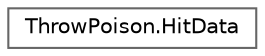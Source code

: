 digraph "クラス階層図"
{
 // LATEX_PDF_SIZE
  bgcolor="transparent";
  edge [fontname=Helvetica,fontsize=10,labelfontname=Helvetica,labelfontsize=10];
  node [fontname=Helvetica,fontsize=10,shape=box,height=0.2,width=0.4];
  rankdir="LR";
  Node0 [id="Node000000",label="ThrowPoison.HitData",height=0.2,width=0.4,color="grey40", fillcolor="white", style="filled",URL="$class_throw_poison_1_1_hit_data.html",tooltip=" "];
}
